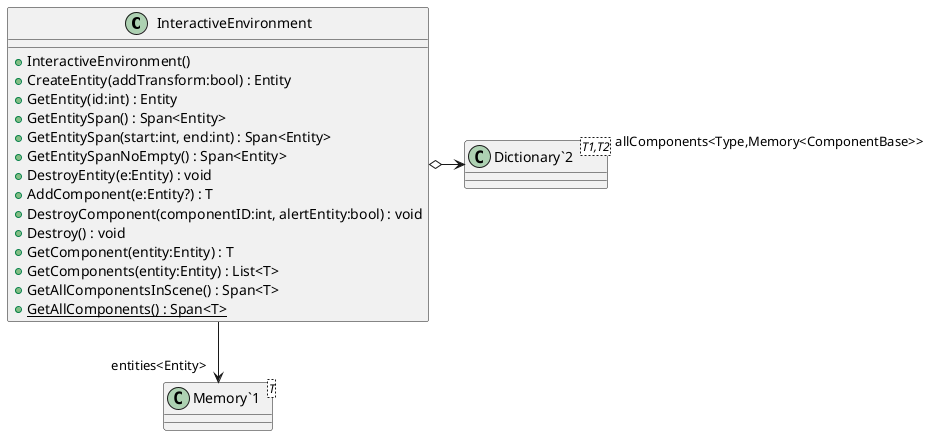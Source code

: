 @startuml
class InteractiveEnvironment {
    + InteractiveEnvironment()
    + CreateEntity(addTransform:bool) : Entity
    + GetEntity(id:int) : Entity
    + GetEntitySpan() : Span<Entity>
    + GetEntitySpan(start:int, end:int) : Span<Entity>
    + GetEntitySpanNoEmpty() : Span<Entity>
    + DestroyEntity(e:Entity) : void
    + AddComponent(e:Entity?) : T
    + DestroyComponent(componentID:int, alertEntity:bool) : void
    + Destroy() : void
    + GetComponent(entity:Entity) : T
    + GetComponents(entity:Entity) : List<T>
    + GetAllComponentsInScene() : Span<T>
    + {static} GetAllComponents() : Span<T>
}
class "Memory`1"<T> {
}
class "Dictionary`2"<T1,T2> {
}
InteractiveEnvironment --> "entities<Entity>" "Memory`1"
InteractiveEnvironment o-> "allComponents<Type,Memory<ComponentBase>>" "Dictionary`2"
@enduml
